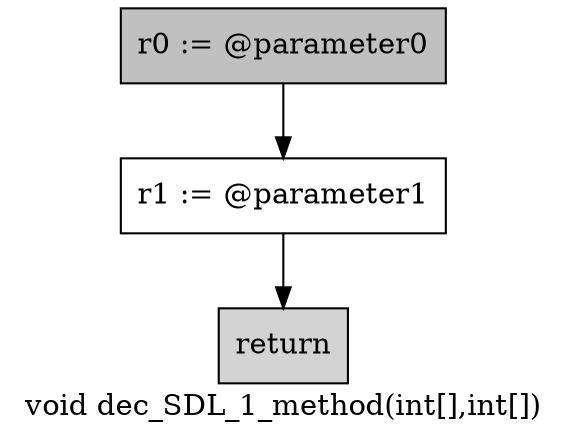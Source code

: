 digraph "void dec_SDL_1_method(int[],int[])" {
    label="void dec_SDL_1_method(int[],int[])";
    node [shape=box];
    "0" [style=filled,fillcolor=gray,label="r0 := @parameter0",];
    "1" [label="r1 := @parameter1",];
    "0"->"1";
    "2" [style=filled,fillcolor=lightgray,label="return",];
    "1"->"2";
}
